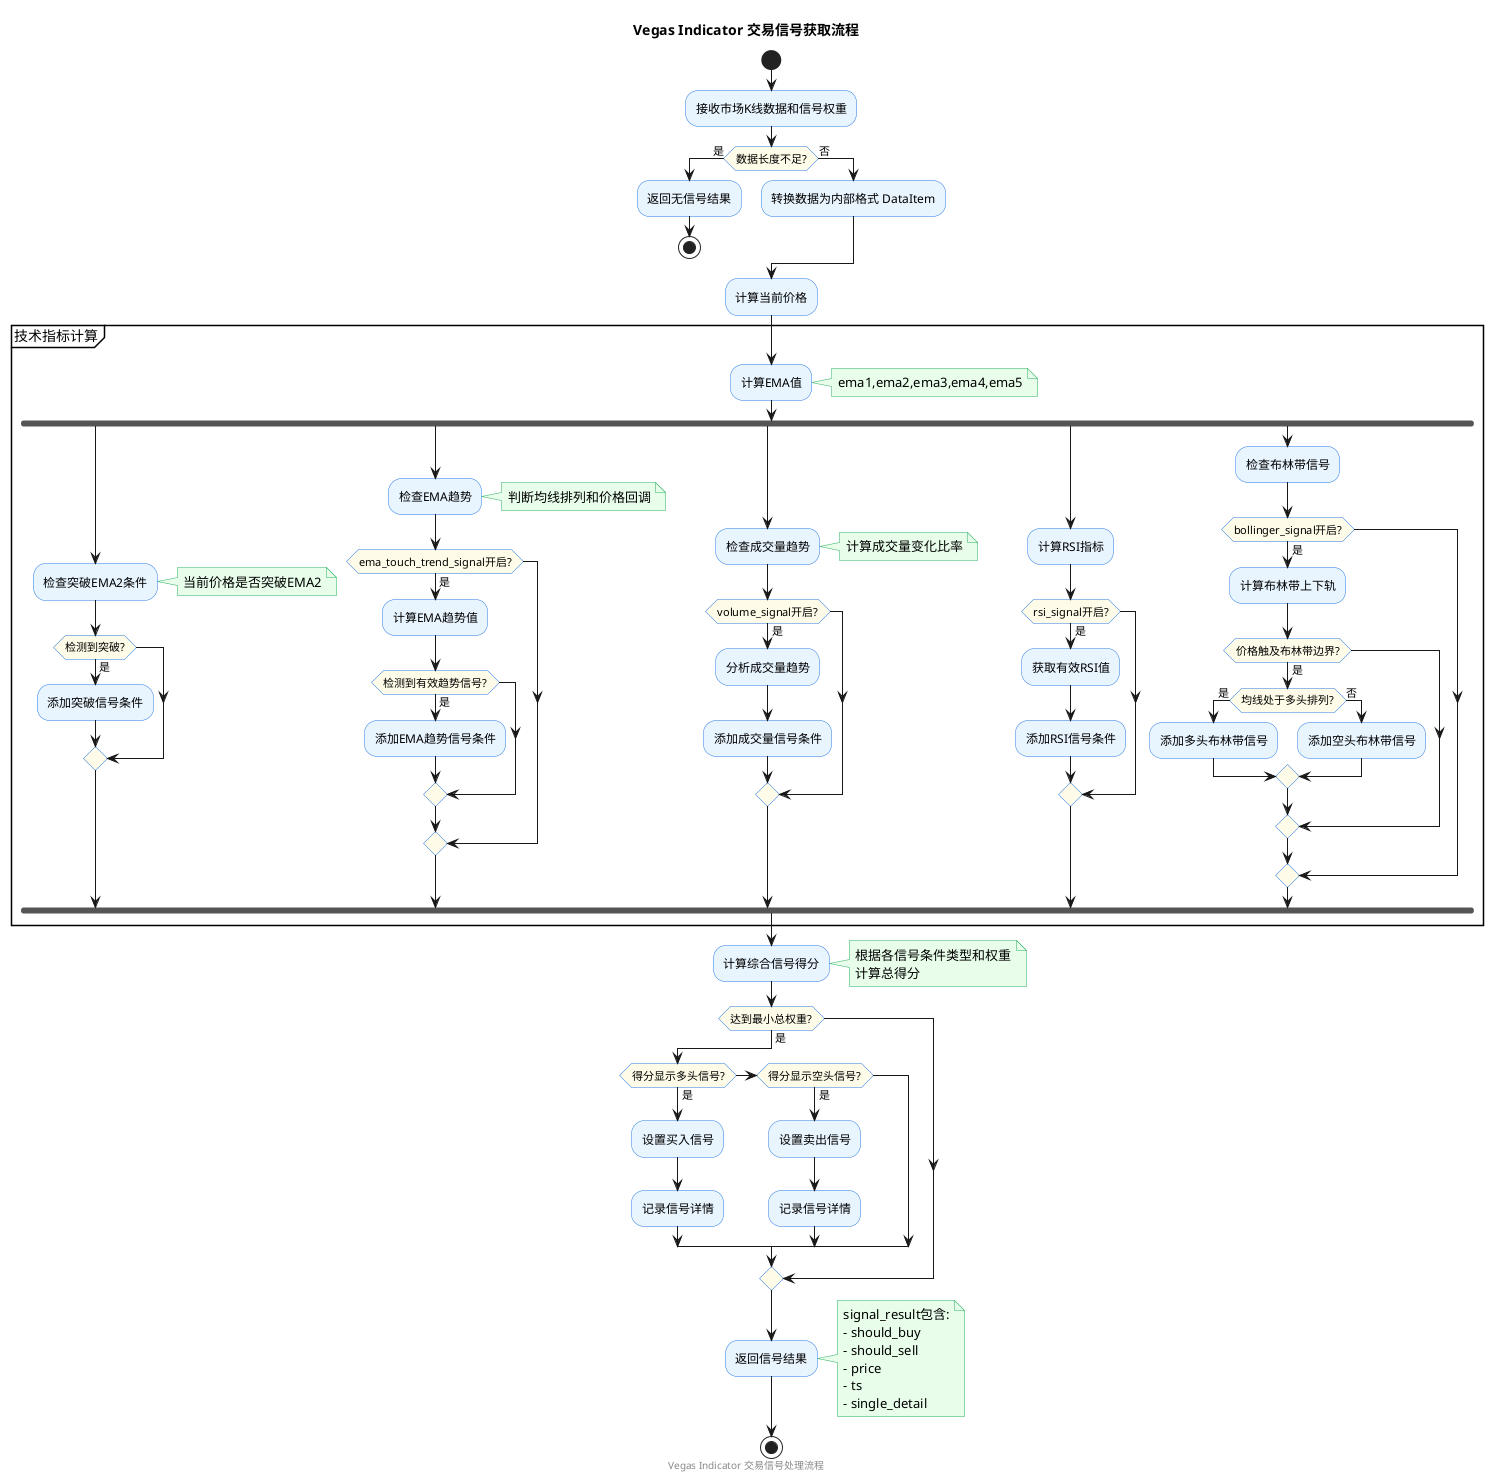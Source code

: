 @startuml
title Vegas Indicator 交易信号获取流程

skinparam backgroundColor white
skinparam activityBackgroundColor #E8F4FE
skinparam activityBorderColor #2A7AE2
skinparam activityDiamondBackgroundColor #FEFCE8
skinparam noteBackgroundColor #E8FEEA
skinparam noteBorderColor #27AE60

start

:接收市场K线数据和信号权重;

if (数据长度不足?) then (是)
  :返回无信号结果;
  stop
else (否)
  :转换数据为内部格式 DataItem;
endif

:计算当前价格;

partition "技术指标计算" {
  :计算EMA值;
  note right: ema1,ema2,ema3,ema4,ema5
  
  fork
    :检查突破EMA2条件;
    note right: 当前价格是否突破EMA2
    
    if (检测到突破?) then (是)
      :添加突破信号条件;
    endif
  fork again
    :检查EMA趋势;
    note right: 判断均线排列和价格回调
    
    if (ema_touch_trend_signal开启?) then (是)
      :计算EMA趋势值;
      
      if (检测到有效趋势信号?) then (是)
        :添加EMA趋势信号条件;
      endif
    endif
  fork again
    :检查成交量趋势;
    note right: 计算成交量变化比率
    
    if (volume_signal开启?) then (是)
      :分析成交量趋势;
      :添加成交量信号条件;
    endif
  fork again
    :计算RSI指标;
    
    if (rsi_signal开启?) then (是)
      :获取有效RSI值;
      :添加RSI信号条件;
    endif
  fork again
    :检查布林带信号;
    
    if (bollinger_signal开启?) then (是)
      :计算布林带上下轨;
      
      if (价格触及布林带边界?) then (是)
        if (均线处于多头排列?) then (是)
          :添加多头布林带信号;
        else (否)
          :添加空头布林带信号;
        endif
      endif
    endif
  end fork
}

:计算综合信号得分;
note right
  根据各信号条件类型和权重
  计算总得分
end note

if (达到最小总权重?) then (是)
  if (得分显示多头信号?) then (是)
    :设置买入信号;
    :记录信号详情;
  elseif (得分显示空头信号?) then (是)
    :设置卖出信号;
    :记录信号详情;
  endif
endif

:返回信号结果;
note right
  signal_result包含:
  - should_buy
  - should_sell
  - price
  - ts
  - single_detail
end note

stop

footer Vegas Indicator 交易信号处理流程

@enduml 